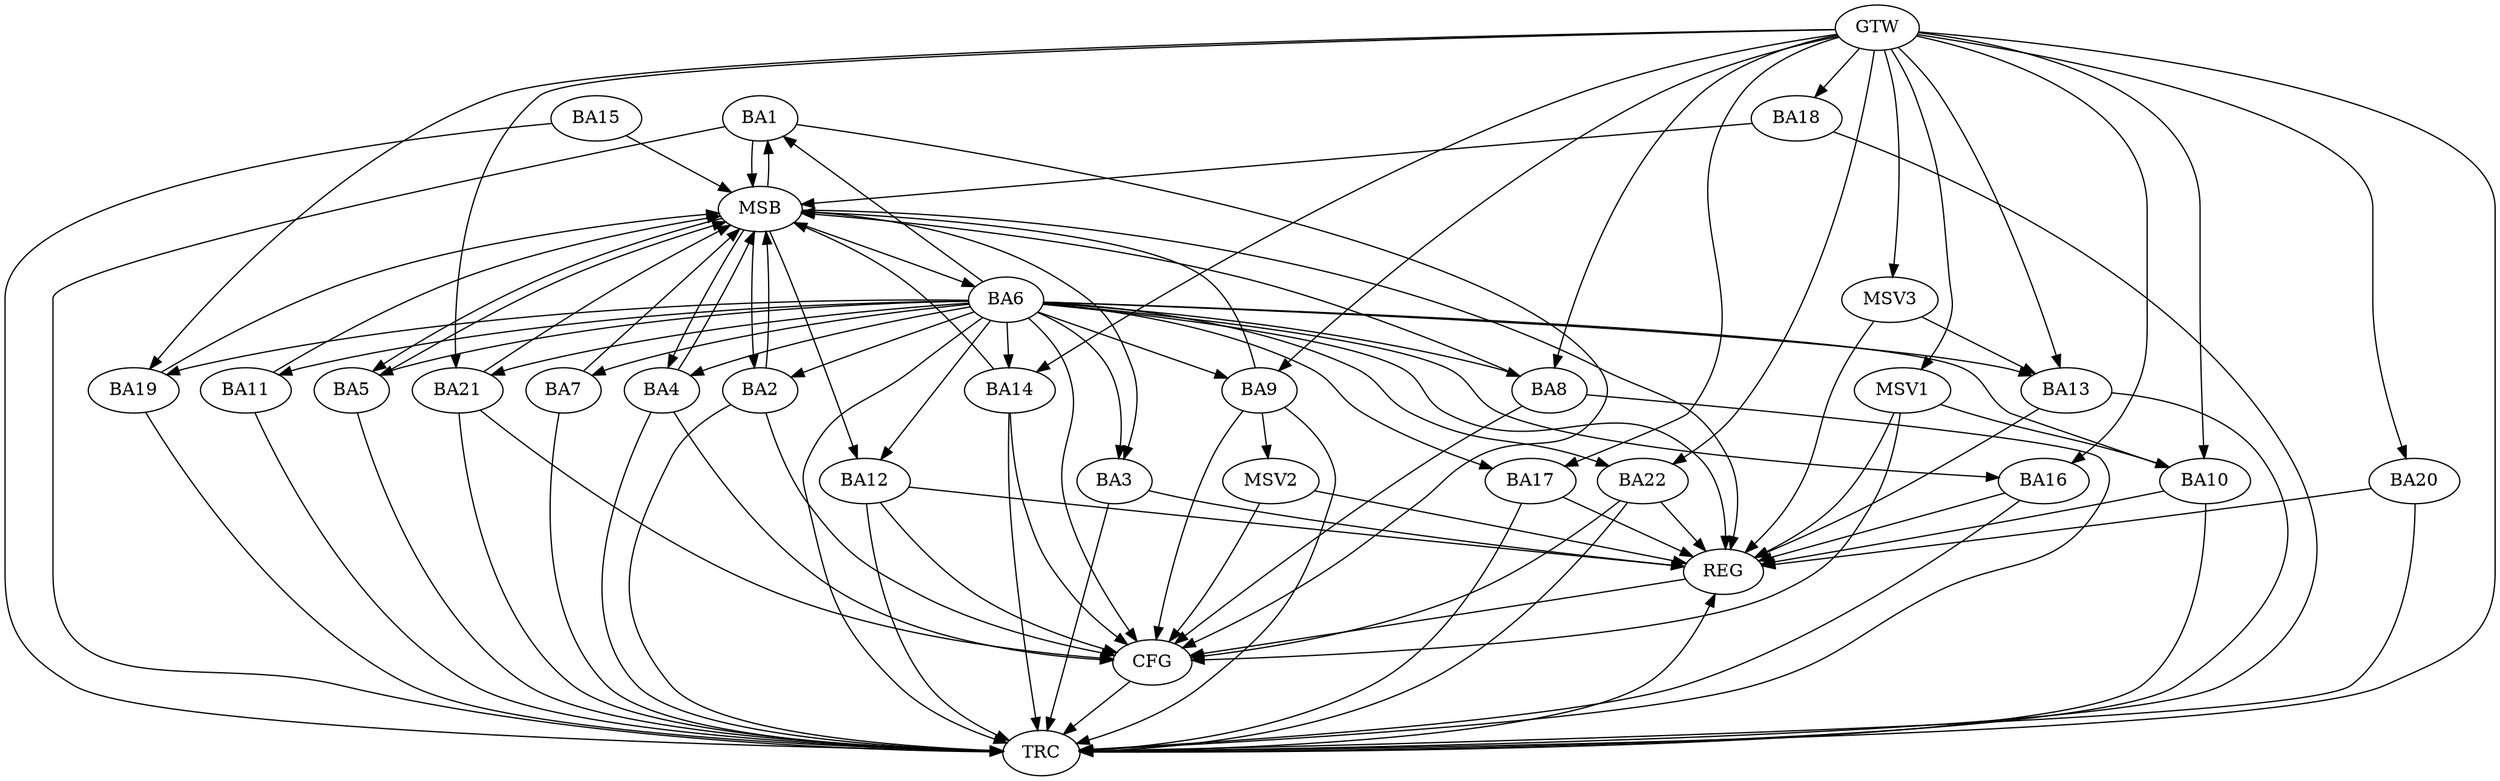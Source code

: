 strict digraph G {
  BA1 [ label="BA1" ];
  BA2 [ label="BA2" ];
  BA3 [ label="BA3" ];
  BA4 [ label="BA4" ];
  BA5 [ label="BA5" ];
  BA6 [ label="BA6" ];
  BA7 [ label="BA7" ];
  BA8 [ label="BA8" ];
  BA9 [ label="BA9" ];
  BA10 [ label="BA10" ];
  BA11 [ label="BA11" ];
  BA12 [ label="BA12" ];
  BA13 [ label="BA13" ];
  BA14 [ label="BA14" ];
  BA15 [ label="BA15" ];
  BA16 [ label="BA16" ];
  BA17 [ label="BA17" ];
  BA18 [ label="BA18" ];
  BA19 [ label="BA19" ];
  BA20 [ label="BA20" ];
  BA21 [ label="BA21" ];
  BA22 [ label="BA22" ];
  GTW [ label="GTW" ];
  REG [ label="REG" ];
  MSB [ label="MSB" ];
  CFG [ label="CFG" ];
  TRC [ label="TRC" ];
  MSV1 [ label="MSV1" ];
  MSV2 [ label="MSV2" ];
  MSV3 [ label="MSV3" ];
  BA6 -> BA4;
  GTW -> BA8;
  GTW -> BA9;
  GTW -> BA10;
  GTW -> BA13;
  GTW -> BA14;
  GTW -> BA16;
  GTW -> BA17;
  GTW -> BA18;
  GTW -> BA19;
  GTW -> BA20;
  GTW -> BA21;
  GTW -> BA22;
  BA3 -> REG;
  BA6 -> REG;
  BA10 -> REG;
  BA12 -> REG;
  BA13 -> REG;
  BA16 -> REG;
  BA17 -> REG;
  BA20 -> REG;
  BA22 -> REG;
  BA1 -> MSB;
  MSB -> BA2;
  MSB -> REG;
  BA2 -> MSB;
  MSB -> BA1;
  BA4 -> MSB;
  BA5 -> MSB;
  MSB -> BA3;
  BA7 -> MSB;
  BA8 -> MSB;
  BA9 -> MSB;
  MSB -> BA5;
  BA11 -> MSB;
  MSB -> BA4;
  BA14 -> MSB;
  BA15 -> MSB;
  MSB -> BA6;
  BA18 -> MSB;
  BA19 -> MSB;
  BA21 -> MSB;
  MSB -> BA12;
  BA4 -> CFG;
  BA1 -> CFG;
  BA12 -> CFG;
  BA8 -> CFG;
  BA6 -> CFG;
  BA21 -> CFG;
  BA14 -> CFG;
  BA22 -> CFG;
  BA2 -> CFG;
  BA9 -> CFG;
  REG -> CFG;
  BA1 -> TRC;
  BA2 -> TRC;
  BA3 -> TRC;
  BA4 -> TRC;
  BA5 -> TRC;
  BA6 -> TRC;
  BA7 -> TRC;
  BA8 -> TRC;
  BA9 -> TRC;
  BA10 -> TRC;
  BA11 -> TRC;
  BA12 -> TRC;
  BA13 -> TRC;
  BA14 -> TRC;
  BA15 -> TRC;
  BA16 -> TRC;
  BA17 -> TRC;
  BA18 -> TRC;
  BA19 -> TRC;
  BA20 -> TRC;
  BA21 -> TRC;
  BA22 -> TRC;
  GTW -> TRC;
  CFG -> TRC;
  TRC -> REG;
  BA6 -> BA3;
  BA6 -> BA22;
  BA6 -> BA16;
  BA6 -> BA12;
  BA6 -> BA1;
  BA6 -> BA13;
  BA6 -> BA14;
  BA6 -> BA11;
  BA6 -> BA17;
  BA6 -> BA19;
  BA6 -> BA5;
  BA6 -> BA2;
  BA6 -> BA9;
  BA6 -> BA10;
  BA6 -> BA21;
  BA6 -> BA8;
  BA6 -> BA7;
  MSV1 -> BA10;
  GTW -> MSV1;
  MSV1 -> REG;
  MSV1 -> CFG;
  BA9 -> MSV2;
  MSV2 -> REG;
  MSV2 -> CFG;
  MSV3 -> BA13;
  GTW -> MSV3;
  MSV3 -> REG;
}

